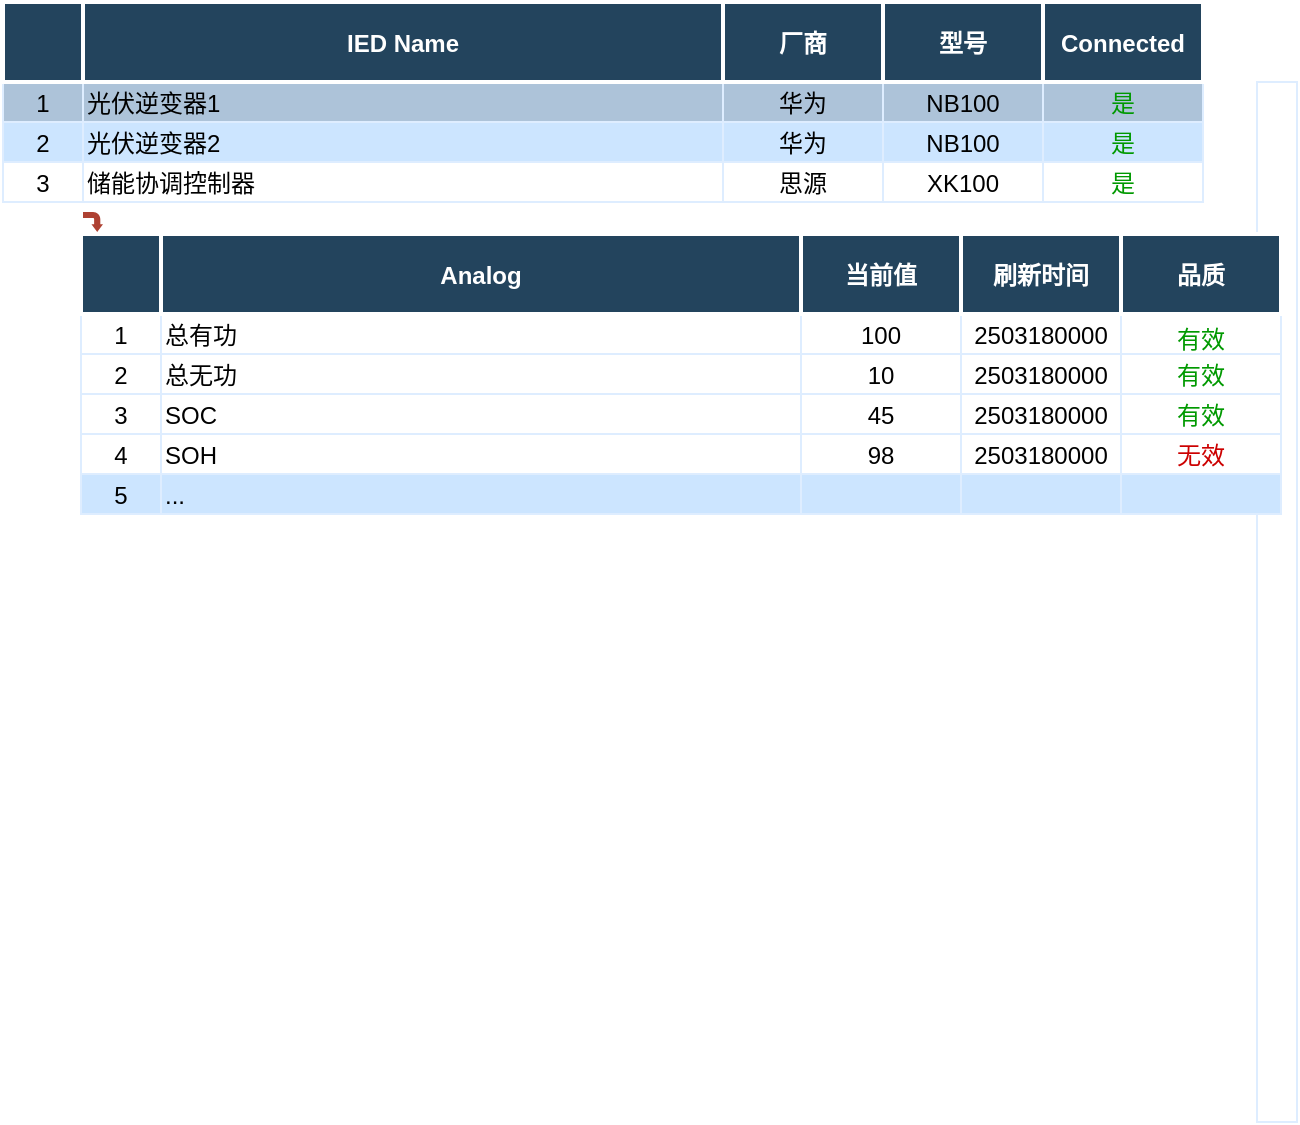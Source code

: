 <mxfile version="26.1.1">
  <diagram name="Page-1" id="8378b5f6-a2b2-b727-a746-972ab9d02e00">
    <mxGraphModel dx="1426" dy="781" grid="1" gridSize="10" guides="1" tooltips="1" connect="0" arrows="1" fold="1" page="1" pageScale="1.5" pageWidth="1169" pageHeight="827" background="none" math="0" shadow="0">
      <root>
        <mxCell id="0" />
        <mxCell id="1" parent="0" />
        <mxCell id="63" value="1" style="strokeColor=#DEEDFF;fillColor=#ADC3D9" parent="1" vertex="1">
          <mxGeometry x="86.5" y="380" width="40" height="20" as="geometry" />
        </mxCell>
        <mxCell id="64" value="光伏逆变器1" style="align=left;strokeColor=#DEEDFF;fillColor=#ADC3D9" parent="1" vertex="1">
          <mxGeometry x="126.5" y="380" width="320" height="20" as="geometry" />
        </mxCell>
        <mxCell id="65" value="华为" style="strokeColor=#DEEDFF;fillColor=#ADC3D9" parent="1" vertex="1">
          <mxGeometry x="446.5" y="380" width="80.0" height="20" as="geometry" />
        </mxCell>
        <mxCell id="66" value="NB100" style="strokeColor=#DEEDFF;fillColor=#ADC3D9" parent="1" vertex="1">
          <mxGeometry x="526.5" y="380" width="80.0" height="20" as="geometry" />
        </mxCell>
        <mxCell id="67" value="是" style="strokeColor=#DEEDFF;fillColor=#ADC3D9;fontColor=#009900;" parent="1" vertex="1">
          <mxGeometry x="606.5" y="380.0" width="80.0" height="20" as="geometry" />
        </mxCell>
        <mxCell id="68" value="" style="strokeColor=#DEEDFF" parent="1" vertex="1">
          <mxGeometry x="713.5" y="380.0" width="20" height="520" as="geometry" />
        </mxCell>
        <mxCell id="69" value="2" style="strokeColor=#DEEDFF;fillColor=#CCE5FF" parent="1" vertex="1">
          <mxGeometry x="86.5" y="400.0" width="40" height="20" as="geometry" />
        </mxCell>
        <mxCell id="70" value="光伏逆变器2" style="align=left;strokeColor=#DEEDFF;fillColor=#CCE5FF" parent="1" vertex="1">
          <mxGeometry x="126.5" y="400.0" width="320.0" height="20" as="geometry" />
        </mxCell>
        <mxCell id="71" value="华为" style="strokeColor=#DEEDFF;fillColor=#CCE5FF" parent="1" vertex="1">
          <mxGeometry x="446.5" y="400.0" width="80.0" height="20" as="geometry" />
        </mxCell>
        <mxCell id="72" value="NB100" style="strokeColor=#DEEDFF;fillColor=#CCE5FF" parent="1" vertex="1">
          <mxGeometry x="526.5" y="400.0" width="80.0" height="20" as="geometry" />
        </mxCell>
        <mxCell id="73" value="是" style="strokeColor=#DEEDFF;fillColor=#CCE5FF;fontColor=#009900;" parent="1" vertex="1">
          <mxGeometry x="606.5" y="400.0" width="80.0" height="20" as="geometry" />
        </mxCell>
        <mxCell id="74" value="3" style="strokeColor=#DEEDFF" parent="1" vertex="1">
          <mxGeometry x="86.5" y="420.0" width="40" height="20" as="geometry" />
        </mxCell>
        <mxCell id="75" value="储能协调控制器" style="align=left;strokeColor=#DEEDFF" parent="1" vertex="1">
          <mxGeometry x="126.5" y="420.0" width="320.0" height="20.0" as="geometry" />
        </mxCell>
        <mxCell id="76" value="思源" style="strokeColor=#DEEDFF" parent="1" vertex="1">
          <mxGeometry x="446.5" y="420.0" width="80.0" height="20" as="geometry" />
        </mxCell>
        <mxCell id="77" value="XK100" style="strokeColor=#DEEDFF" parent="1" vertex="1">
          <mxGeometry x="526.5" y="420.0" width="80.0" height="20" as="geometry" />
        </mxCell>
        <mxCell id="78" value="是" style="strokeColor=#DEEDFF;fontColor=#009900;" parent="1" vertex="1">
          <mxGeometry x="606.5" y="420" width="80.0" height="20" as="geometry" />
        </mxCell>
        <mxCell id="84" value="1" style="strokeColor=#DEEDFF" parent="1" vertex="1">
          <mxGeometry x="125.5" y="496.0" width="40" height="20" as="geometry" />
        </mxCell>
        <mxCell id="85" value="总有功" style="align=left;strokeColor=#DEEDFF" parent="1" vertex="1">
          <mxGeometry x="165.5" y="496.0" width="320.0" height="20" as="geometry" />
        </mxCell>
        <mxCell id="86" value="100" style="strokeColor=#DEEDFF" parent="1" vertex="1">
          <mxGeometry x="485.5" y="496.0" width="80.0" height="20" as="geometry" />
        </mxCell>
        <mxCell id="87" value="2503180000" style="strokeColor=#DEEDFF" parent="1" vertex="1">
          <mxGeometry x="565.5" y="496.0" width="80.0" height="20" as="geometry" />
        </mxCell>
        <mxCell id="88" value="有效" style="strokeColor=#DEEDFF;fontColor=#009900;" parent="1" vertex="1">
          <mxGeometry x="645.5" y="496" width="80" height="24" as="geometry" />
        </mxCell>
        <mxCell id="89" value="2" style="strokeColor=#DEEDFF" parent="1" vertex="1">
          <mxGeometry x="125.5" y="516.0" width="40" height="20" as="geometry" />
        </mxCell>
        <mxCell id="90" value="总无功" style="align=left;strokeColor=#DEEDFF" parent="1" vertex="1">
          <mxGeometry x="165.5" y="516.0" width="320.0" height="20" as="geometry" />
        </mxCell>
        <mxCell id="91" value="10" style="strokeColor=#DEEDFF" parent="1" vertex="1">
          <mxGeometry x="485.5" y="516.0" width="80.0" height="20" as="geometry" />
        </mxCell>
        <mxCell id="92" value="2503180000" style="strokeColor=#DEEDFF" parent="1" vertex="1">
          <mxGeometry x="565.5" y="516.0" width="80.0" height="20" as="geometry" />
        </mxCell>
        <mxCell id="93" value="有效" style="strokeColor=#DEEDFF;fontColor=#009900;" parent="1" vertex="1">
          <mxGeometry x="645.5" y="516.0" width="80.0" height="20" as="geometry" />
        </mxCell>
        <mxCell id="94" value="3" style="strokeColor=#DEEDFF" parent="1" vertex="1">
          <mxGeometry x="125.5" y="536.0" width="40" height="20" as="geometry" />
        </mxCell>
        <mxCell id="95" value="SOC" style="align=left;strokeColor=#DEEDFF" parent="1" vertex="1">
          <mxGeometry x="165.5" y="536.0" width="320.0" height="20" as="geometry" />
        </mxCell>
        <mxCell id="96" value="45" style="strokeColor=#DEEDFF" parent="1" vertex="1">
          <mxGeometry x="485.5" y="536.0" width="80.0" height="20" as="geometry" />
        </mxCell>
        <mxCell id="97" value="2503180000" style="strokeColor=#DEEDFF" parent="1" vertex="1">
          <mxGeometry x="565.5" y="536.0" width="80.0" height="20" as="geometry" />
        </mxCell>
        <mxCell id="98" value="有效" style="strokeColor=#DEEDFF;fontColor=#009900;" parent="1" vertex="1">
          <mxGeometry x="645.5" y="536.0" width="80.0" height="20" as="geometry" />
        </mxCell>
        <mxCell id="99" value="4" style="strokeColor=#DEEDFF" parent="1" vertex="1">
          <mxGeometry x="125.5" y="556.0" width="40" height="20" as="geometry" />
        </mxCell>
        <mxCell id="100" value="SOH" style="align=left;strokeColor=#DEEDFF" parent="1" vertex="1">
          <mxGeometry x="165.5" y="556.0" width="320.0" height="20" as="geometry" />
        </mxCell>
        <mxCell id="101" value="98" style="strokeColor=#DEEDFF" parent="1" vertex="1">
          <mxGeometry x="485.5" y="556.0" width="80.0" height="20" as="geometry" />
        </mxCell>
        <mxCell id="102" value="2503180000" style="strokeColor=#DEEDFF" parent="1" vertex="1">
          <mxGeometry x="565.5" y="556.0" width="80.0" height="20" as="geometry" />
        </mxCell>
        <mxCell id="103" value="无效" style="strokeColor=#DEEDFF;fontColor=#CC0000;" parent="1" vertex="1">
          <mxGeometry x="645.5" y="556.0" width="80.0" height="20" as="geometry" />
        </mxCell>
        <mxCell id="104" value="5" style="strokeColor=#DEEDFF;fillColor=#CCE5FF" parent="1" vertex="1">
          <mxGeometry x="125.5" y="576.0" width="40" height="20" as="geometry" />
        </mxCell>
        <mxCell id="105" value="..." style="align=left;strokeColor=#DEEDFF;fillColor=#CCE5FF" parent="1" vertex="1">
          <mxGeometry x="165.5" y="576.0" width="320.0" height="20.0" as="geometry" />
        </mxCell>
        <mxCell id="106" value="" style="strokeColor=#DEEDFF;fillColor=#CCE5FF" parent="1" vertex="1">
          <mxGeometry x="485.5" y="576.0" width="80.0" height="20" as="geometry" />
        </mxCell>
        <mxCell id="107" value="" style="strokeColor=#DEEDFF;fillColor=#CCE5FF" parent="1" vertex="1">
          <mxGeometry x="565.5" y="576.0" width="80.0" height="20" as="geometry" />
        </mxCell>
        <mxCell id="108" value="" style="strokeColor=#DEEDFF;fillColor=#CCE5FF" parent="1" vertex="1">
          <mxGeometry x="645.5" y="576.0" width="80.0" height="20" as="geometry" />
        </mxCell>
        <mxCell id="2" value="IED Name" style="fillColor=#23445D;strokeColor=#FFFFFF;strokeWidth=2;fontColor=#FFFFFF;fontStyle=1" parent="1" vertex="1">
          <mxGeometry x="126.5" y="340" width="320" height="40" as="geometry" />
        </mxCell>
        <mxCell id="3" value="" style="fillColor=#23445D;strokeColor=#FFFFFF;strokeWidth=2;fontColor=#FFFFFF;fontStyle=1" parent="1" vertex="1">
          <mxGeometry x="86.5" y="340" width="40" height="40" as="geometry" />
        </mxCell>
        <mxCell id="12" value="厂商" style="fillColor=#23445D;strokeColor=#FFFFFF;strokeWidth=2;fontColor=#FFFFFF;fontStyle=1" parent="1" vertex="1">
          <mxGeometry x="446.5" y="340.0" width="80.0" height="40.0" as="geometry" />
        </mxCell>
        <mxCell id="13" value="型号" style="fillColor=#23445D;strokeColor=#FFFFFF;strokeWidth=2;fontColor=#FFFFFF;fontStyle=1" parent="1" vertex="1">
          <mxGeometry x="526.5" y="340.0" width="80.0" height="40.0" as="geometry" />
        </mxCell>
        <mxCell id="14" value="Connected" style="fillColor=#23445D;strokeColor=#FFFFFF;strokeWidth=2;fontColor=#FFFFFF;fontStyle=1" parent="1" vertex="1">
          <mxGeometry x="606.5" y="340.0" width="80.0" height="40.0" as="geometry" />
        </mxCell>
        <mxCell id="DXd-vJ10sq-LHo_4Uk0n-281" value="" style="shape=mxgraph.arrows.bent_right_arrow;fillColor=#AE4132;strokeColor=none;strokeWidth=2;direction=south" vertex="1" parent="1">
          <mxGeometry x="126.5" y="445.0" width="10.0" height="10.0" as="geometry" />
        </mxCell>
        <mxCell id="DXd-vJ10sq-LHo_4Uk0n-282" value="Analog" style="fillColor=#23445D;strokeColor=#FFFFFF;strokeWidth=2;fontColor=#FFFFFF;fontStyle=1" vertex="1" parent="1">
          <mxGeometry x="165.5" y="456" width="320" height="40" as="geometry" />
        </mxCell>
        <mxCell id="DXd-vJ10sq-LHo_4Uk0n-283" value="" style="fillColor=#23445D;strokeColor=#FFFFFF;strokeWidth=2;fontColor=#FFFFFF;fontStyle=1" vertex="1" parent="1">
          <mxGeometry x="125.5" y="456" width="40" height="40" as="geometry" />
        </mxCell>
        <mxCell id="DXd-vJ10sq-LHo_4Uk0n-284" value="当前值" style="fillColor=#23445D;strokeColor=#FFFFFF;strokeWidth=2;fontColor=#FFFFFF;fontStyle=1" vertex="1" parent="1">
          <mxGeometry x="485.5" y="456.0" width="80.0" height="40.0" as="geometry" />
        </mxCell>
        <mxCell id="DXd-vJ10sq-LHo_4Uk0n-285" value="刷新时间" style="fillColor=#23445D;strokeColor=#FFFFFF;strokeWidth=2;fontColor=#FFFFFF;fontStyle=1" vertex="1" parent="1">
          <mxGeometry x="565.5" y="456.0" width="80.0" height="40.0" as="geometry" />
        </mxCell>
        <mxCell id="DXd-vJ10sq-LHo_4Uk0n-286" value="品质" style="fillColor=#23445D;strokeColor=#FFFFFF;strokeWidth=2;fontColor=#FFFFFF;fontStyle=1" vertex="1" parent="1">
          <mxGeometry x="645.5" y="456.0" width="80.0" height="40.0" as="geometry" />
        </mxCell>
      </root>
    </mxGraphModel>
  </diagram>
</mxfile>
